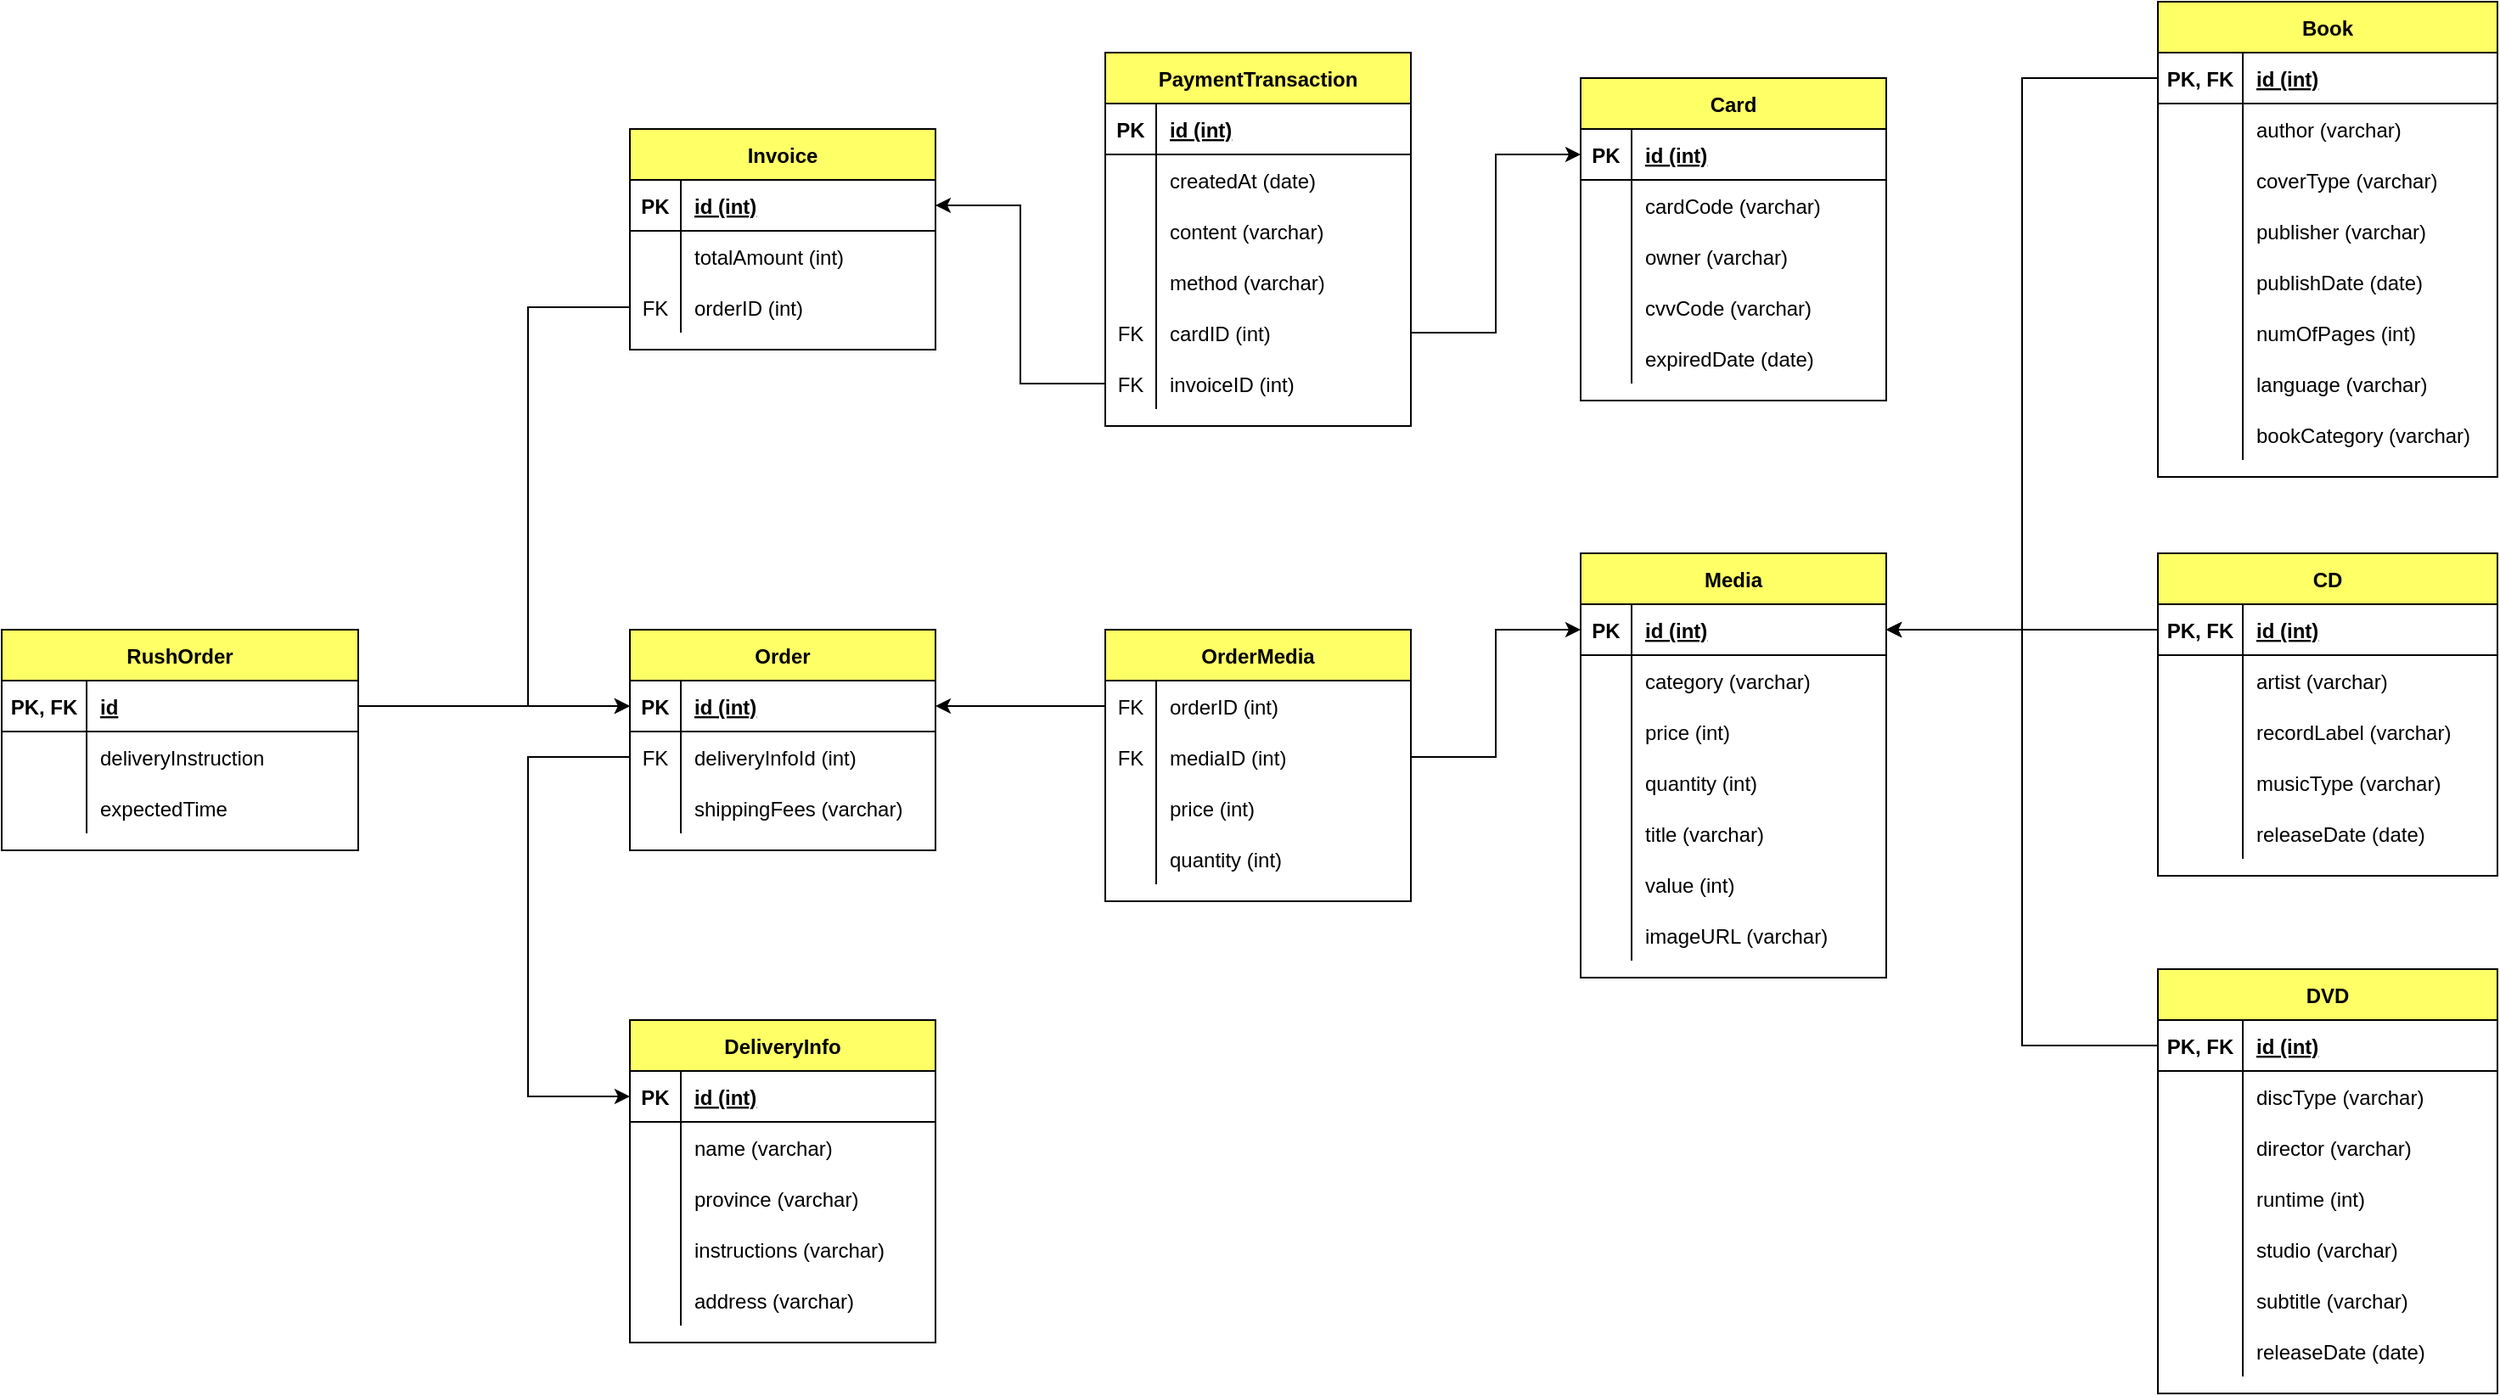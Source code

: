 <mxfile version="13.9.9" type="device"><diagram id="jTxpqxysxHSaUCalRtSN" name="Page-1"><mxGraphModel dx="1326" dy="806" grid="1" gridSize="10" guides="1" tooltips="1" connect="1" arrows="1" fold="1" page="1" pageScale="1" pageWidth="850" pageHeight="1100" math="0" shadow="0"><root><mxCell id="0"/><mxCell id="1" parent="0"/><mxCell id="RI4jL3FnaMd3yiGKj_Gd-1" value="DeliveryInfo" style="shape=table;startSize=30;container=1;collapsible=1;childLayout=tableLayout;fixedRows=1;rowLines=0;fontStyle=1;align=center;resizeLast=1;fillColor=#FFFF66;" parent="1" vertex="1"><mxGeometry x="390" y="710" width="180" height="190" as="geometry"/></mxCell><mxCell id="RI4jL3FnaMd3yiGKj_Gd-2" value="" style="shape=partialRectangle;collapsible=0;dropTarget=0;pointerEvents=0;fillColor=none;top=0;left=0;bottom=1;right=0;points=[[0,0.5],[1,0.5]];portConstraint=eastwest;" parent="RI4jL3FnaMd3yiGKj_Gd-1" vertex="1"><mxGeometry y="30" width="180" height="30" as="geometry"/></mxCell><mxCell id="RI4jL3FnaMd3yiGKj_Gd-3" value="PK" style="shape=partialRectangle;connectable=0;fillColor=none;top=0;left=0;bottom=0;right=0;fontStyle=1;overflow=hidden;" parent="RI4jL3FnaMd3yiGKj_Gd-2" vertex="1"><mxGeometry width="30" height="30" as="geometry"/></mxCell><mxCell id="RI4jL3FnaMd3yiGKj_Gd-4" value="id (int)" style="shape=partialRectangle;connectable=0;fillColor=none;top=0;left=0;bottom=0;right=0;align=left;spacingLeft=6;fontStyle=5;overflow=hidden;" parent="RI4jL3FnaMd3yiGKj_Gd-2" vertex="1"><mxGeometry x="30" width="150" height="30" as="geometry"/></mxCell><mxCell id="RI4jL3FnaMd3yiGKj_Gd-5" value="" style="shape=partialRectangle;collapsible=0;dropTarget=0;pointerEvents=0;fillColor=none;top=0;left=0;bottom=0;right=0;points=[[0,0.5],[1,0.5]];portConstraint=eastwest;" parent="RI4jL3FnaMd3yiGKj_Gd-1" vertex="1"><mxGeometry y="60" width="180" height="30" as="geometry"/></mxCell><mxCell id="RI4jL3FnaMd3yiGKj_Gd-6" value="" style="shape=partialRectangle;connectable=0;fillColor=none;top=0;left=0;bottom=0;right=0;editable=1;overflow=hidden;" parent="RI4jL3FnaMd3yiGKj_Gd-5" vertex="1"><mxGeometry width="30" height="30" as="geometry"/></mxCell><mxCell id="RI4jL3FnaMd3yiGKj_Gd-7" value="name (varchar)" style="shape=partialRectangle;connectable=0;fillColor=none;top=0;left=0;bottom=0;right=0;align=left;spacingLeft=6;overflow=hidden;" parent="RI4jL3FnaMd3yiGKj_Gd-5" vertex="1"><mxGeometry x="30" width="150" height="30" as="geometry"/></mxCell><mxCell id="RI4jL3FnaMd3yiGKj_Gd-8" value="" style="shape=partialRectangle;collapsible=0;dropTarget=0;pointerEvents=0;fillColor=none;top=0;left=0;bottom=0;right=0;points=[[0,0.5],[1,0.5]];portConstraint=eastwest;" parent="RI4jL3FnaMd3yiGKj_Gd-1" vertex="1"><mxGeometry y="90" width="180" height="30" as="geometry"/></mxCell><mxCell id="RI4jL3FnaMd3yiGKj_Gd-9" value="" style="shape=partialRectangle;connectable=0;fillColor=none;top=0;left=0;bottom=0;right=0;editable=1;overflow=hidden;" parent="RI4jL3FnaMd3yiGKj_Gd-8" vertex="1"><mxGeometry width="30" height="30" as="geometry"/></mxCell><mxCell id="RI4jL3FnaMd3yiGKj_Gd-10" value="province (varchar)" style="shape=partialRectangle;connectable=0;fillColor=none;top=0;left=0;bottom=0;right=0;align=left;spacingLeft=6;overflow=hidden;" parent="RI4jL3FnaMd3yiGKj_Gd-8" vertex="1"><mxGeometry x="30" width="150" height="30" as="geometry"/></mxCell><mxCell id="RI4jL3FnaMd3yiGKj_Gd-11" value="" style="shape=partialRectangle;collapsible=0;dropTarget=0;pointerEvents=0;fillColor=none;top=0;left=0;bottom=0;right=0;points=[[0,0.5],[1,0.5]];portConstraint=eastwest;" parent="RI4jL3FnaMd3yiGKj_Gd-1" vertex="1"><mxGeometry y="120" width="180" height="30" as="geometry"/></mxCell><mxCell id="RI4jL3FnaMd3yiGKj_Gd-12" value="" style="shape=partialRectangle;connectable=0;fillColor=none;top=0;left=0;bottom=0;right=0;editable=1;overflow=hidden;" parent="RI4jL3FnaMd3yiGKj_Gd-11" vertex="1"><mxGeometry width="30" height="30" as="geometry"/></mxCell><mxCell id="RI4jL3FnaMd3yiGKj_Gd-13" value="instructions (varchar)" style="shape=partialRectangle;connectable=0;fillColor=none;top=0;left=0;bottom=0;right=0;align=left;spacingLeft=6;overflow=hidden;" parent="RI4jL3FnaMd3yiGKj_Gd-11" vertex="1"><mxGeometry x="30" width="150" height="30" as="geometry"/></mxCell><mxCell id="RI4jL3FnaMd3yiGKj_Gd-15" value="" style="shape=partialRectangle;collapsible=0;dropTarget=0;pointerEvents=0;fillColor=none;top=0;left=0;bottom=0;right=0;points=[[0,0.5],[1,0.5]];portConstraint=eastwest;" parent="RI4jL3FnaMd3yiGKj_Gd-1" vertex="1"><mxGeometry y="150" width="180" height="30" as="geometry"/></mxCell><mxCell id="RI4jL3FnaMd3yiGKj_Gd-16" value="" style="shape=partialRectangle;connectable=0;fillColor=none;top=0;left=0;bottom=0;right=0;editable=1;overflow=hidden;" parent="RI4jL3FnaMd3yiGKj_Gd-15" vertex="1"><mxGeometry width="30" height="30" as="geometry"/></mxCell><mxCell id="RI4jL3FnaMd3yiGKj_Gd-17" value="address (varchar)" style="shape=partialRectangle;connectable=0;fillColor=none;top=0;left=0;bottom=0;right=0;align=left;spacingLeft=6;overflow=hidden;" parent="RI4jL3FnaMd3yiGKj_Gd-15" vertex="1"><mxGeometry x="30" width="150" height="30" as="geometry"/></mxCell><mxCell id="RI4jL3FnaMd3yiGKj_Gd-18" value="Order" style="shape=table;startSize=30;container=1;collapsible=1;childLayout=tableLayout;fixedRows=1;rowLines=0;fontStyle=1;align=center;resizeLast=1;fillColor=#FFFF66;" parent="1" vertex="1"><mxGeometry x="390" y="480" width="180" height="130" as="geometry"/></mxCell><mxCell id="RI4jL3FnaMd3yiGKj_Gd-19" value="" style="shape=partialRectangle;collapsible=0;dropTarget=0;pointerEvents=0;fillColor=none;top=0;left=0;bottom=1;right=0;points=[[0,0.5],[1,0.5]];portConstraint=eastwest;" parent="RI4jL3FnaMd3yiGKj_Gd-18" vertex="1"><mxGeometry y="30" width="180" height="30" as="geometry"/></mxCell><mxCell id="RI4jL3FnaMd3yiGKj_Gd-20" value="PK" style="shape=partialRectangle;connectable=0;fillColor=none;top=0;left=0;bottom=0;right=0;fontStyle=1;overflow=hidden;" parent="RI4jL3FnaMd3yiGKj_Gd-19" vertex="1"><mxGeometry width="30" height="30" as="geometry"/></mxCell><mxCell id="RI4jL3FnaMd3yiGKj_Gd-21" value="id (int)" style="shape=partialRectangle;connectable=0;fillColor=none;top=0;left=0;bottom=0;right=0;align=left;spacingLeft=6;fontStyle=5;overflow=hidden;" parent="RI4jL3FnaMd3yiGKj_Gd-19" vertex="1"><mxGeometry x="30" width="150" height="30" as="geometry"/></mxCell><mxCell id="RI4jL3FnaMd3yiGKj_Gd-25" value="" style="shape=partialRectangle;collapsible=0;dropTarget=0;pointerEvents=0;fillColor=none;top=0;left=0;bottom=0;right=0;points=[[0,0.5],[1,0.5]];portConstraint=eastwest;" parent="RI4jL3FnaMd3yiGKj_Gd-18" vertex="1"><mxGeometry y="60" width="180" height="30" as="geometry"/></mxCell><mxCell id="RI4jL3FnaMd3yiGKj_Gd-26" value="FK" style="shape=partialRectangle;connectable=0;fillColor=none;top=0;left=0;bottom=0;right=0;editable=1;overflow=hidden;" parent="RI4jL3FnaMd3yiGKj_Gd-25" vertex="1"><mxGeometry width="30" height="30" as="geometry"/></mxCell><mxCell id="RI4jL3FnaMd3yiGKj_Gd-27" value="deliveryInfoId (int)" style="shape=partialRectangle;connectable=0;fillColor=none;top=0;left=0;bottom=0;right=0;align=left;spacingLeft=6;overflow=hidden;" parent="RI4jL3FnaMd3yiGKj_Gd-25" vertex="1"><mxGeometry x="30" width="150" height="30" as="geometry"/></mxCell><mxCell id="RI4jL3FnaMd3yiGKj_Gd-22" value="" style="shape=partialRectangle;collapsible=0;dropTarget=0;pointerEvents=0;fillColor=none;top=0;left=0;bottom=0;right=0;points=[[0,0.5],[1,0.5]];portConstraint=eastwest;" parent="RI4jL3FnaMd3yiGKj_Gd-18" vertex="1"><mxGeometry y="90" width="180" height="30" as="geometry"/></mxCell><mxCell id="RI4jL3FnaMd3yiGKj_Gd-23" value="" style="shape=partialRectangle;connectable=0;fillColor=none;top=0;left=0;bottom=0;right=0;editable=1;overflow=hidden;" parent="RI4jL3FnaMd3yiGKj_Gd-22" vertex="1"><mxGeometry width="30" height="30" as="geometry"/></mxCell><mxCell id="RI4jL3FnaMd3yiGKj_Gd-24" value="shippingFees (varchar)" style="shape=partialRectangle;connectable=0;fillColor=none;top=0;left=0;bottom=0;right=0;align=left;spacingLeft=6;overflow=hidden;" parent="RI4jL3FnaMd3yiGKj_Gd-22" vertex="1"><mxGeometry x="30" width="150" height="30" as="geometry"/></mxCell><mxCell id="RI4jL3FnaMd3yiGKj_Gd-37" value="OrderMedia" style="shape=table;startSize=30;container=1;collapsible=1;childLayout=tableLayout;fixedRows=1;rowLines=0;fontStyle=1;align=center;resizeLast=1;fillColor=#FFFF66;" parent="1" vertex="1"><mxGeometry x="670" y="480" width="180" height="160" as="geometry"/></mxCell><mxCell id="RI4jL3FnaMd3yiGKj_Gd-41" value="" style="shape=partialRectangle;collapsible=0;dropTarget=0;pointerEvents=0;fillColor=none;top=0;left=0;bottom=0;right=0;points=[[0,0.5],[1,0.5]];portConstraint=eastwest;" parent="RI4jL3FnaMd3yiGKj_Gd-37" vertex="1"><mxGeometry y="30" width="180" height="30" as="geometry"/></mxCell><mxCell id="RI4jL3FnaMd3yiGKj_Gd-42" value="FK" style="shape=partialRectangle;connectable=0;fillColor=none;top=0;left=0;bottom=0;right=0;editable=1;overflow=hidden;" parent="RI4jL3FnaMd3yiGKj_Gd-41" vertex="1"><mxGeometry width="30" height="30" as="geometry"/></mxCell><mxCell id="RI4jL3FnaMd3yiGKj_Gd-43" value="orderID (int)" style="shape=partialRectangle;connectable=0;fillColor=none;top=0;left=0;bottom=0;right=0;align=left;spacingLeft=6;overflow=hidden;" parent="RI4jL3FnaMd3yiGKj_Gd-41" vertex="1"><mxGeometry x="30" width="150" height="30" as="geometry"/></mxCell><mxCell id="RI4jL3FnaMd3yiGKj_Gd-50" value="" style="shape=partialRectangle;collapsible=0;dropTarget=0;pointerEvents=0;fillColor=none;top=0;left=0;bottom=0;right=0;points=[[0,0.5],[1,0.5]];portConstraint=eastwest;" parent="RI4jL3FnaMd3yiGKj_Gd-37" vertex="1"><mxGeometry y="60" width="180" height="30" as="geometry"/></mxCell><mxCell id="RI4jL3FnaMd3yiGKj_Gd-51" value="FK" style="shape=partialRectangle;connectable=0;fillColor=none;top=0;left=0;bottom=0;right=0;editable=1;overflow=hidden;" parent="RI4jL3FnaMd3yiGKj_Gd-50" vertex="1"><mxGeometry width="30" height="30" as="geometry"/></mxCell><mxCell id="RI4jL3FnaMd3yiGKj_Gd-52" value="mediaID (int)" style="shape=partialRectangle;connectable=0;fillColor=none;top=0;left=0;bottom=0;right=0;align=left;spacingLeft=6;overflow=hidden;" parent="RI4jL3FnaMd3yiGKj_Gd-50" vertex="1"><mxGeometry x="30" width="150" height="30" as="geometry"/></mxCell><mxCell id="RI4jL3FnaMd3yiGKj_Gd-44" value="" style="shape=partialRectangle;collapsible=0;dropTarget=0;pointerEvents=0;fillColor=none;top=0;left=0;bottom=0;right=0;points=[[0,0.5],[1,0.5]];portConstraint=eastwest;" parent="RI4jL3FnaMd3yiGKj_Gd-37" vertex="1"><mxGeometry y="90" width="180" height="30" as="geometry"/></mxCell><mxCell id="RI4jL3FnaMd3yiGKj_Gd-45" value="" style="shape=partialRectangle;connectable=0;fillColor=none;top=0;left=0;bottom=0;right=0;editable=1;overflow=hidden;" parent="RI4jL3FnaMd3yiGKj_Gd-44" vertex="1"><mxGeometry width="30" height="30" as="geometry"/></mxCell><mxCell id="RI4jL3FnaMd3yiGKj_Gd-46" value="price (int)" style="shape=partialRectangle;connectable=0;fillColor=none;top=0;left=0;bottom=0;right=0;align=left;spacingLeft=6;overflow=hidden;" parent="RI4jL3FnaMd3yiGKj_Gd-44" vertex="1"><mxGeometry x="30" width="150" height="30" as="geometry"/></mxCell><mxCell id="RI4jL3FnaMd3yiGKj_Gd-47" value="" style="shape=partialRectangle;collapsible=0;dropTarget=0;pointerEvents=0;fillColor=none;top=0;left=0;bottom=0;right=0;points=[[0,0.5],[1,0.5]];portConstraint=eastwest;" parent="RI4jL3FnaMd3yiGKj_Gd-37" vertex="1"><mxGeometry y="120" width="180" height="30" as="geometry"/></mxCell><mxCell id="RI4jL3FnaMd3yiGKj_Gd-48" value="" style="shape=partialRectangle;connectable=0;fillColor=none;top=0;left=0;bottom=0;right=0;editable=1;overflow=hidden;" parent="RI4jL3FnaMd3yiGKj_Gd-47" vertex="1"><mxGeometry width="30" height="30" as="geometry"/></mxCell><mxCell id="RI4jL3FnaMd3yiGKj_Gd-49" value="quantity (int)" style="shape=partialRectangle;connectable=0;fillColor=none;top=0;left=0;bottom=0;right=0;align=left;spacingLeft=6;overflow=hidden;" parent="RI4jL3FnaMd3yiGKj_Gd-47" vertex="1"><mxGeometry x="30" width="150" height="30" as="geometry"/></mxCell><mxCell id="RI4jL3FnaMd3yiGKj_Gd-53" value="Media" style="shape=table;startSize=30;container=1;collapsible=1;childLayout=tableLayout;fixedRows=1;rowLines=0;fontStyle=1;align=center;resizeLast=1;fillColor=#FFFF66;" parent="1" vertex="1"><mxGeometry x="950" y="435" width="180" height="250" as="geometry"/></mxCell><mxCell id="RI4jL3FnaMd3yiGKj_Gd-54" value="" style="shape=partialRectangle;collapsible=0;dropTarget=0;pointerEvents=0;fillColor=none;top=0;left=0;bottom=1;right=0;points=[[0,0.5],[1,0.5]];portConstraint=eastwest;" parent="RI4jL3FnaMd3yiGKj_Gd-53" vertex="1"><mxGeometry y="30" width="180" height="30" as="geometry"/></mxCell><mxCell id="RI4jL3FnaMd3yiGKj_Gd-55" value="PK" style="shape=partialRectangle;connectable=0;fillColor=none;top=0;left=0;bottom=0;right=0;fontStyle=1;overflow=hidden;" parent="RI4jL3FnaMd3yiGKj_Gd-54" vertex="1"><mxGeometry width="30" height="30" as="geometry"/></mxCell><mxCell id="RI4jL3FnaMd3yiGKj_Gd-56" value="id (int)" style="shape=partialRectangle;connectable=0;fillColor=none;top=0;left=0;bottom=0;right=0;align=left;spacingLeft=6;fontStyle=5;overflow=hidden;" parent="RI4jL3FnaMd3yiGKj_Gd-54" vertex="1"><mxGeometry x="30" width="150" height="30" as="geometry"/></mxCell><mxCell id="RI4jL3FnaMd3yiGKj_Gd-57" value="" style="shape=partialRectangle;collapsible=0;dropTarget=0;pointerEvents=0;fillColor=none;top=0;left=0;bottom=0;right=0;points=[[0,0.5],[1,0.5]];portConstraint=eastwest;" parent="RI4jL3FnaMd3yiGKj_Gd-53" vertex="1"><mxGeometry y="60" width="180" height="30" as="geometry"/></mxCell><mxCell id="RI4jL3FnaMd3yiGKj_Gd-58" value="" style="shape=partialRectangle;connectable=0;fillColor=none;top=0;left=0;bottom=0;right=0;editable=1;overflow=hidden;" parent="RI4jL3FnaMd3yiGKj_Gd-57" vertex="1"><mxGeometry width="30" height="30" as="geometry"/></mxCell><mxCell id="RI4jL3FnaMd3yiGKj_Gd-59" value="category (varchar)" style="shape=partialRectangle;connectable=0;fillColor=none;top=0;left=0;bottom=0;right=0;align=left;spacingLeft=6;overflow=hidden;" parent="RI4jL3FnaMd3yiGKj_Gd-57" vertex="1"><mxGeometry x="30" width="150" height="30" as="geometry"/></mxCell><mxCell id="RI4jL3FnaMd3yiGKj_Gd-60" value="" style="shape=partialRectangle;collapsible=0;dropTarget=0;pointerEvents=0;fillColor=none;top=0;left=0;bottom=0;right=0;points=[[0,0.5],[1,0.5]];portConstraint=eastwest;" parent="RI4jL3FnaMd3yiGKj_Gd-53" vertex="1"><mxGeometry y="90" width="180" height="30" as="geometry"/></mxCell><mxCell id="RI4jL3FnaMd3yiGKj_Gd-61" value="" style="shape=partialRectangle;connectable=0;fillColor=none;top=0;left=0;bottom=0;right=0;editable=1;overflow=hidden;" parent="RI4jL3FnaMd3yiGKj_Gd-60" vertex="1"><mxGeometry width="30" height="30" as="geometry"/></mxCell><mxCell id="RI4jL3FnaMd3yiGKj_Gd-62" value="price (int)" style="shape=partialRectangle;connectable=0;fillColor=none;top=0;left=0;bottom=0;right=0;align=left;spacingLeft=6;overflow=hidden;" parent="RI4jL3FnaMd3yiGKj_Gd-60" vertex="1"><mxGeometry x="30" width="150" height="30" as="geometry"/></mxCell><mxCell id="RI4jL3FnaMd3yiGKj_Gd-63" value="" style="shape=partialRectangle;collapsible=0;dropTarget=0;pointerEvents=0;fillColor=none;top=0;left=0;bottom=0;right=0;points=[[0,0.5],[1,0.5]];portConstraint=eastwest;" parent="RI4jL3FnaMd3yiGKj_Gd-53" vertex="1"><mxGeometry y="120" width="180" height="30" as="geometry"/></mxCell><mxCell id="RI4jL3FnaMd3yiGKj_Gd-64" value="" style="shape=partialRectangle;connectable=0;fillColor=none;top=0;left=0;bottom=0;right=0;editable=1;overflow=hidden;" parent="RI4jL3FnaMd3yiGKj_Gd-63" vertex="1"><mxGeometry width="30" height="30" as="geometry"/></mxCell><mxCell id="RI4jL3FnaMd3yiGKj_Gd-65" value="quantity (int)" style="shape=partialRectangle;connectable=0;fillColor=none;top=0;left=0;bottom=0;right=0;align=left;spacingLeft=6;overflow=hidden;" parent="RI4jL3FnaMd3yiGKj_Gd-63" vertex="1"><mxGeometry x="30" width="150" height="30" as="geometry"/></mxCell><mxCell id="RI4jL3FnaMd3yiGKj_Gd-66" value="" style="shape=partialRectangle;collapsible=0;dropTarget=0;pointerEvents=0;fillColor=none;top=0;left=0;bottom=0;right=0;points=[[0,0.5],[1,0.5]];portConstraint=eastwest;" parent="RI4jL3FnaMd3yiGKj_Gd-53" vertex="1"><mxGeometry y="150" width="180" height="30" as="geometry"/></mxCell><mxCell id="RI4jL3FnaMd3yiGKj_Gd-67" value="" style="shape=partialRectangle;connectable=0;fillColor=none;top=0;left=0;bottom=0;right=0;editable=1;overflow=hidden;" parent="RI4jL3FnaMd3yiGKj_Gd-66" vertex="1"><mxGeometry width="30" height="30" as="geometry"/></mxCell><mxCell id="RI4jL3FnaMd3yiGKj_Gd-68" value="title (varchar)" style="shape=partialRectangle;connectable=0;fillColor=none;top=0;left=0;bottom=0;right=0;align=left;spacingLeft=6;overflow=hidden;" parent="RI4jL3FnaMd3yiGKj_Gd-66" vertex="1"><mxGeometry x="30" width="150" height="30" as="geometry"/></mxCell><mxCell id="RI4jL3FnaMd3yiGKj_Gd-69" value="" style="shape=partialRectangle;collapsible=0;dropTarget=0;pointerEvents=0;fillColor=none;top=0;left=0;bottom=0;right=0;points=[[0,0.5],[1,0.5]];portConstraint=eastwest;" parent="RI4jL3FnaMd3yiGKj_Gd-53" vertex="1"><mxGeometry y="180" width="180" height="30" as="geometry"/></mxCell><mxCell id="RI4jL3FnaMd3yiGKj_Gd-70" value="" style="shape=partialRectangle;connectable=0;fillColor=none;top=0;left=0;bottom=0;right=0;editable=1;overflow=hidden;" parent="RI4jL3FnaMd3yiGKj_Gd-69" vertex="1"><mxGeometry width="30" height="30" as="geometry"/></mxCell><mxCell id="RI4jL3FnaMd3yiGKj_Gd-71" value="value (int)" style="shape=partialRectangle;connectable=0;fillColor=none;top=0;left=0;bottom=0;right=0;align=left;spacingLeft=6;overflow=hidden;" parent="RI4jL3FnaMd3yiGKj_Gd-69" vertex="1"><mxGeometry x="30" width="150" height="30" as="geometry"/></mxCell><mxCell id="RI4jL3FnaMd3yiGKj_Gd-72" value="" style="shape=partialRectangle;collapsible=0;dropTarget=0;pointerEvents=0;fillColor=none;top=0;left=0;bottom=0;right=0;points=[[0,0.5],[1,0.5]];portConstraint=eastwest;" parent="RI4jL3FnaMd3yiGKj_Gd-53" vertex="1"><mxGeometry y="210" width="180" height="30" as="geometry"/></mxCell><mxCell id="RI4jL3FnaMd3yiGKj_Gd-73" value="" style="shape=partialRectangle;connectable=0;fillColor=none;top=0;left=0;bottom=0;right=0;editable=1;overflow=hidden;" parent="RI4jL3FnaMd3yiGKj_Gd-72" vertex="1"><mxGeometry width="30" height="30" as="geometry"/></mxCell><mxCell id="RI4jL3FnaMd3yiGKj_Gd-74" value="imageURL (varchar)" style="shape=partialRectangle;connectable=0;fillColor=none;top=0;left=0;bottom=0;right=0;align=left;spacingLeft=6;overflow=hidden;" parent="RI4jL3FnaMd3yiGKj_Gd-72" vertex="1"><mxGeometry x="30" width="150" height="30" as="geometry"/></mxCell><mxCell id="RI4jL3FnaMd3yiGKj_Gd-75" value="CD" style="shape=table;startSize=30;container=1;collapsible=1;childLayout=tableLayout;fixedRows=1;rowLines=0;fontStyle=1;align=center;resizeLast=1;fillColor=#FFFF66;" parent="1" vertex="1"><mxGeometry x="1290" y="435" width="200" height="190" as="geometry"/></mxCell><mxCell id="RI4jL3FnaMd3yiGKj_Gd-76" value="" style="shape=partialRectangle;collapsible=0;dropTarget=0;pointerEvents=0;fillColor=none;top=0;left=0;bottom=1;right=0;points=[[0,0.5],[1,0.5]];portConstraint=eastwest;" parent="RI4jL3FnaMd3yiGKj_Gd-75" vertex="1"><mxGeometry y="30" width="200" height="30" as="geometry"/></mxCell><mxCell id="RI4jL3FnaMd3yiGKj_Gd-77" value="PK, FK" style="shape=partialRectangle;connectable=0;fillColor=none;top=0;left=0;bottom=0;right=0;fontStyle=1;overflow=hidden;" parent="RI4jL3FnaMd3yiGKj_Gd-76" vertex="1"><mxGeometry width="50" height="30" as="geometry"/></mxCell><mxCell id="RI4jL3FnaMd3yiGKj_Gd-78" value="id (int)" style="shape=partialRectangle;connectable=0;fillColor=none;top=0;left=0;bottom=0;right=0;align=left;spacingLeft=6;fontStyle=5;overflow=hidden;" parent="RI4jL3FnaMd3yiGKj_Gd-76" vertex="1"><mxGeometry x="50" width="150" height="30" as="geometry"/></mxCell><mxCell id="RI4jL3FnaMd3yiGKj_Gd-79" value="" style="shape=partialRectangle;collapsible=0;dropTarget=0;pointerEvents=0;fillColor=none;top=0;left=0;bottom=0;right=0;points=[[0,0.5],[1,0.5]];portConstraint=eastwest;" parent="RI4jL3FnaMd3yiGKj_Gd-75" vertex="1"><mxGeometry y="60" width="200" height="30" as="geometry"/></mxCell><mxCell id="RI4jL3FnaMd3yiGKj_Gd-80" value="" style="shape=partialRectangle;connectable=0;fillColor=none;top=0;left=0;bottom=0;right=0;editable=1;overflow=hidden;" parent="RI4jL3FnaMd3yiGKj_Gd-79" vertex="1"><mxGeometry width="50" height="30" as="geometry"/></mxCell><mxCell id="RI4jL3FnaMd3yiGKj_Gd-81" value="artist (varchar)" style="shape=partialRectangle;connectable=0;fillColor=none;top=0;left=0;bottom=0;right=0;align=left;spacingLeft=6;overflow=hidden;" parent="RI4jL3FnaMd3yiGKj_Gd-79" vertex="1"><mxGeometry x="50" width="150" height="30" as="geometry"/></mxCell><mxCell id="RI4jL3FnaMd3yiGKj_Gd-82" value="" style="shape=partialRectangle;collapsible=0;dropTarget=0;pointerEvents=0;fillColor=none;top=0;left=0;bottom=0;right=0;points=[[0,0.5],[1,0.5]];portConstraint=eastwest;" parent="RI4jL3FnaMd3yiGKj_Gd-75" vertex="1"><mxGeometry y="90" width="200" height="30" as="geometry"/></mxCell><mxCell id="RI4jL3FnaMd3yiGKj_Gd-83" value="" style="shape=partialRectangle;connectable=0;fillColor=none;top=0;left=0;bottom=0;right=0;editable=1;overflow=hidden;" parent="RI4jL3FnaMd3yiGKj_Gd-82" vertex="1"><mxGeometry width="50" height="30" as="geometry"/></mxCell><mxCell id="RI4jL3FnaMd3yiGKj_Gd-84" value="recordLabel (varchar)" style="shape=partialRectangle;connectable=0;fillColor=none;top=0;left=0;bottom=0;right=0;align=left;spacingLeft=6;overflow=hidden;" parent="RI4jL3FnaMd3yiGKj_Gd-82" vertex="1"><mxGeometry x="50" width="150" height="30" as="geometry"/></mxCell><mxCell id="RI4jL3FnaMd3yiGKj_Gd-85" value="" style="shape=partialRectangle;collapsible=0;dropTarget=0;pointerEvents=0;fillColor=none;top=0;left=0;bottom=0;right=0;points=[[0,0.5],[1,0.5]];portConstraint=eastwest;" parent="RI4jL3FnaMd3yiGKj_Gd-75" vertex="1"><mxGeometry y="120" width="200" height="30" as="geometry"/></mxCell><mxCell id="RI4jL3FnaMd3yiGKj_Gd-86" value="" style="shape=partialRectangle;connectable=0;fillColor=none;top=0;left=0;bottom=0;right=0;editable=1;overflow=hidden;" parent="RI4jL3FnaMd3yiGKj_Gd-85" vertex="1"><mxGeometry width="50" height="30" as="geometry"/></mxCell><mxCell id="RI4jL3FnaMd3yiGKj_Gd-87" value="musicType (varchar)" style="shape=partialRectangle;connectable=0;fillColor=none;top=0;left=0;bottom=0;right=0;align=left;spacingLeft=6;overflow=hidden;" parent="RI4jL3FnaMd3yiGKj_Gd-85" vertex="1"><mxGeometry x="50" width="150" height="30" as="geometry"/></mxCell><mxCell id="RI4jL3FnaMd3yiGKj_Gd-88" value="" style="shape=partialRectangle;collapsible=0;dropTarget=0;pointerEvents=0;fillColor=none;top=0;left=0;bottom=0;right=0;points=[[0,0.5],[1,0.5]];portConstraint=eastwest;" parent="RI4jL3FnaMd3yiGKj_Gd-75" vertex="1"><mxGeometry y="150" width="200" height="30" as="geometry"/></mxCell><mxCell id="RI4jL3FnaMd3yiGKj_Gd-89" value="" style="shape=partialRectangle;connectable=0;fillColor=none;top=0;left=0;bottom=0;right=0;editable=1;overflow=hidden;" parent="RI4jL3FnaMd3yiGKj_Gd-88" vertex="1"><mxGeometry width="50" height="30" as="geometry"/></mxCell><mxCell id="RI4jL3FnaMd3yiGKj_Gd-90" value="releaseDate (date)" style="shape=partialRectangle;connectable=0;fillColor=none;top=0;left=0;bottom=0;right=0;align=left;spacingLeft=6;overflow=hidden;" parent="RI4jL3FnaMd3yiGKj_Gd-88" vertex="1"><mxGeometry x="50" width="150" height="30" as="geometry"/></mxCell><mxCell id="RI4jL3FnaMd3yiGKj_Gd-91" value="Book" style="shape=table;startSize=30;container=1;collapsible=1;childLayout=tableLayout;fixedRows=1;rowLines=0;fontStyle=1;align=center;resizeLast=1;fillColor=#FFFF66;" parent="1" vertex="1"><mxGeometry x="1290" y="110" width="200" height="280" as="geometry"/></mxCell><mxCell id="RI4jL3FnaMd3yiGKj_Gd-92" value="" style="shape=partialRectangle;collapsible=0;dropTarget=0;pointerEvents=0;fillColor=none;top=0;left=0;bottom=1;right=0;points=[[0,0.5],[1,0.5]];portConstraint=eastwest;" parent="RI4jL3FnaMd3yiGKj_Gd-91" vertex="1"><mxGeometry y="30" width="200" height="30" as="geometry"/></mxCell><mxCell id="RI4jL3FnaMd3yiGKj_Gd-93" value="PK, FK" style="shape=partialRectangle;connectable=0;fillColor=none;top=0;left=0;bottom=0;right=0;fontStyle=1;overflow=hidden;" parent="RI4jL3FnaMd3yiGKj_Gd-92" vertex="1"><mxGeometry width="50" height="30" as="geometry"/></mxCell><mxCell id="RI4jL3FnaMd3yiGKj_Gd-94" value="id (int)" style="shape=partialRectangle;connectable=0;fillColor=none;top=0;left=0;bottom=0;right=0;align=left;spacingLeft=6;fontStyle=5;overflow=hidden;" parent="RI4jL3FnaMd3yiGKj_Gd-92" vertex="1"><mxGeometry x="50" width="150" height="30" as="geometry"/></mxCell><mxCell id="RI4jL3FnaMd3yiGKj_Gd-95" value="" style="shape=partialRectangle;collapsible=0;dropTarget=0;pointerEvents=0;fillColor=none;top=0;left=0;bottom=0;right=0;points=[[0,0.5],[1,0.5]];portConstraint=eastwest;" parent="RI4jL3FnaMd3yiGKj_Gd-91" vertex="1"><mxGeometry y="60" width="200" height="30" as="geometry"/></mxCell><mxCell id="RI4jL3FnaMd3yiGKj_Gd-96" value="" style="shape=partialRectangle;connectable=0;fillColor=none;top=0;left=0;bottom=0;right=0;editable=1;overflow=hidden;" parent="RI4jL3FnaMd3yiGKj_Gd-95" vertex="1"><mxGeometry width="50" height="30" as="geometry"/></mxCell><mxCell id="RI4jL3FnaMd3yiGKj_Gd-97" value="author (varchar)" style="shape=partialRectangle;connectable=0;fillColor=none;top=0;left=0;bottom=0;right=0;align=left;spacingLeft=6;overflow=hidden;" parent="RI4jL3FnaMd3yiGKj_Gd-95" vertex="1"><mxGeometry x="50" width="150" height="30" as="geometry"/></mxCell><mxCell id="RI4jL3FnaMd3yiGKj_Gd-98" value="" style="shape=partialRectangle;collapsible=0;dropTarget=0;pointerEvents=0;fillColor=none;top=0;left=0;bottom=0;right=0;points=[[0,0.5],[1,0.5]];portConstraint=eastwest;" parent="RI4jL3FnaMd3yiGKj_Gd-91" vertex="1"><mxGeometry y="90" width="200" height="30" as="geometry"/></mxCell><mxCell id="RI4jL3FnaMd3yiGKj_Gd-99" value="" style="shape=partialRectangle;connectable=0;fillColor=none;top=0;left=0;bottom=0;right=0;editable=1;overflow=hidden;" parent="RI4jL3FnaMd3yiGKj_Gd-98" vertex="1"><mxGeometry width="50" height="30" as="geometry"/></mxCell><mxCell id="RI4jL3FnaMd3yiGKj_Gd-100" value="coverType (varchar)" style="shape=partialRectangle;connectable=0;fillColor=none;top=0;left=0;bottom=0;right=0;align=left;spacingLeft=6;overflow=hidden;" parent="RI4jL3FnaMd3yiGKj_Gd-98" vertex="1"><mxGeometry x="50" width="150" height="30" as="geometry"/></mxCell><mxCell id="RI4jL3FnaMd3yiGKj_Gd-101" value="" style="shape=partialRectangle;collapsible=0;dropTarget=0;pointerEvents=0;fillColor=none;top=0;left=0;bottom=0;right=0;points=[[0,0.5],[1,0.5]];portConstraint=eastwest;" parent="RI4jL3FnaMd3yiGKj_Gd-91" vertex="1"><mxGeometry y="120" width="200" height="30" as="geometry"/></mxCell><mxCell id="RI4jL3FnaMd3yiGKj_Gd-102" value="" style="shape=partialRectangle;connectable=0;fillColor=none;top=0;left=0;bottom=0;right=0;editable=1;overflow=hidden;" parent="RI4jL3FnaMd3yiGKj_Gd-101" vertex="1"><mxGeometry width="50" height="30" as="geometry"/></mxCell><mxCell id="RI4jL3FnaMd3yiGKj_Gd-103" value="publisher (varchar)" style="shape=partialRectangle;connectable=0;fillColor=none;top=0;left=0;bottom=0;right=0;align=left;spacingLeft=6;overflow=hidden;" parent="RI4jL3FnaMd3yiGKj_Gd-101" vertex="1"><mxGeometry x="50" width="150" height="30" as="geometry"/></mxCell><mxCell id="RI4jL3FnaMd3yiGKj_Gd-104" value="" style="shape=partialRectangle;collapsible=0;dropTarget=0;pointerEvents=0;fillColor=none;top=0;left=0;bottom=0;right=0;points=[[0,0.5],[1,0.5]];portConstraint=eastwest;" parent="RI4jL3FnaMd3yiGKj_Gd-91" vertex="1"><mxGeometry y="150" width="200" height="30" as="geometry"/></mxCell><mxCell id="RI4jL3FnaMd3yiGKj_Gd-105" value="" style="shape=partialRectangle;connectable=0;fillColor=none;top=0;left=0;bottom=0;right=0;editable=1;overflow=hidden;" parent="RI4jL3FnaMd3yiGKj_Gd-104" vertex="1"><mxGeometry width="50" height="30" as="geometry"/></mxCell><mxCell id="RI4jL3FnaMd3yiGKj_Gd-106" value="publishDate (date)" style="shape=partialRectangle;connectable=0;fillColor=none;top=0;left=0;bottom=0;right=0;align=left;spacingLeft=6;overflow=hidden;" parent="RI4jL3FnaMd3yiGKj_Gd-104" vertex="1"><mxGeometry x="50" width="150" height="30" as="geometry"/></mxCell><mxCell id="RI4jL3FnaMd3yiGKj_Gd-107" value="" style="shape=partialRectangle;collapsible=0;dropTarget=0;pointerEvents=0;fillColor=none;top=0;left=0;bottom=0;right=0;points=[[0,0.5],[1,0.5]];portConstraint=eastwest;" parent="RI4jL3FnaMd3yiGKj_Gd-91" vertex="1"><mxGeometry y="180" width="200" height="30" as="geometry"/></mxCell><mxCell id="RI4jL3FnaMd3yiGKj_Gd-108" value="" style="shape=partialRectangle;connectable=0;fillColor=none;top=0;left=0;bottom=0;right=0;editable=1;overflow=hidden;" parent="RI4jL3FnaMd3yiGKj_Gd-107" vertex="1"><mxGeometry width="50" height="30" as="geometry"/></mxCell><mxCell id="RI4jL3FnaMd3yiGKj_Gd-109" value="numOfPages (int)" style="shape=partialRectangle;connectable=0;fillColor=none;top=0;left=0;bottom=0;right=0;align=left;spacingLeft=6;overflow=hidden;" parent="RI4jL3FnaMd3yiGKj_Gd-107" vertex="1"><mxGeometry x="50" width="150" height="30" as="geometry"/></mxCell><mxCell id="RI4jL3FnaMd3yiGKj_Gd-110" value="" style="shape=partialRectangle;collapsible=0;dropTarget=0;pointerEvents=0;fillColor=none;top=0;left=0;bottom=0;right=0;points=[[0,0.5],[1,0.5]];portConstraint=eastwest;" parent="RI4jL3FnaMd3yiGKj_Gd-91" vertex="1"><mxGeometry y="210" width="200" height="30" as="geometry"/></mxCell><mxCell id="RI4jL3FnaMd3yiGKj_Gd-111" value="" style="shape=partialRectangle;connectable=0;fillColor=none;top=0;left=0;bottom=0;right=0;editable=1;overflow=hidden;" parent="RI4jL3FnaMd3yiGKj_Gd-110" vertex="1"><mxGeometry width="50" height="30" as="geometry"/></mxCell><mxCell id="RI4jL3FnaMd3yiGKj_Gd-112" value="language (varchar)" style="shape=partialRectangle;connectable=0;fillColor=none;top=0;left=0;bottom=0;right=0;align=left;spacingLeft=6;overflow=hidden;" parent="RI4jL3FnaMd3yiGKj_Gd-110" vertex="1"><mxGeometry x="50" width="150" height="30" as="geometry"/></mxCell><mxCell id="RI4jL3FnaMd3yiGKj_Gd-113" value="" style="shape=partialRectangle;collapsible=0;dropTarget=0;pointerEvents=0;fillColor=none;top=0;left=0;bottom=0;right=0;points=[[0,0.5],[1,0.5]];portConstraint=eastwest;" parent="RI4jL3FnaMd3yiGKj_Gd-91" vertex="1"><mxGeometry y="240" width="200" height="30" as="geometry"/></mxCell><mxCell id="RI4jL3FnaMd3yiGKj_Gd-114" value="" style="shape=partialRectangle;connectable=0;fillColor=none;top=0;left=0;bottom=0;right=0;editable=1;overflow=hidden;" parent="RI4jL3FnaMd3yiGKj_Gd-113" vertex="1"><mxGeometry width="50" height="30" as="geometry"/></mxCell><mxCell id="RI4jL3FnaMd3yiGKj_Gd-115" value="bookCategory (varchar)" style="shape=partialRectangle;connectable=0;fillColor=none;top=0;left=0;bottom=0;right=0;align=left;spacingLeft=6;overflow=hidden;" parent="RI4jL3FnaMd3yiGKj_Gd-113" vertex="1"><mxGeometry x="50" width="150" height="30" as="geometry"/></mxCell><mxCell id="RI4jL3FnaMd3yiGKj_Gd-116" value="DVD" style="shape=table;startSize=30;container=1;collapsible=1;childLayout=tableLayout;fixedRows=1;rowLines=0;fontStyle=1;align=center;resizeLast=1;fillColor=#FFFF66;" parent="1" vertex="1"><mxGeometry x="1290" y="680" width="200" height="250" as="geometry"/></mxCell><mxCell id="RI4jL3FnaMd3yiGKj_Gd-117" value="" style="shape=partialRectangle;collapsible=0;dropTarget=0;pointerEvents=0;fillColor=none;top=0;left=0;bottom=1;right=0;points=[[0,0.5],[1,0.5]];portConstraint=eastwest;" parent="RI4jL3FnaMd3yiGKj_Gd-116" vertex="1"><mxGeometry y="30" width="200" height="30" as="geometry"/></mxCell><mxCell id="RI4jL3FnaMd3yiGKj_Gd-118" value="PK, FK" style="shape=partialRectangle;connectable=0;fillColor=none;top=0;left=0;bottom=0;right=0;fontStyle=1;overflow=hidden;" parent="RI4jL3FnaMd3yiGKj_Gd-117" vertex="1"><mxGeometry width="50" height="30" as="geometry"/></mxCell><mxCell id="RI4jL3FnaMd3yiGKj_Gd-119" value="id (int)" style="shape=partialRectangle;connectable=0;fillColor=none;top=0;left=0;bottom=0;right=0;align=left;spacingLeft=6;fontStyle=5;overflow=hidden;" parent="RI4jL3FnaMd3yiGKj_Gd-117" vertex="1"><mxGeometry x="50" width="150" height="30" as="geometry"/></mxCell><mxCell id="RI4jL3FnaMd3yiGKj_Gd-120" value="" style="shape=partialRectangle;collapsible=0;dropTarget=0;pointerEvents=0;fillColor=none;top=0;left=0;bottom=0;right=0;points=[[0,0.5],[1,0.5]];portConstraint=eastwest;" parent="RI4jL3FnaMd3yiGKj_Gd-116" vertex="1"><mxGeometry y="60" width="200" height="30" as="geometry"/></mxCell><mxCell id="RI4jL3FnaMd3yiGKj_Gd-121" value="" style="shape=partialRectangle;connectable=0;fillColor=none;top=0;left=0;bottom=0;right=0;editable=1;overflow=hidden;" parent="RI4jL3FnaMd3yiGKj_Gd-120" vertex="1"><mxGeometry width="50" height="30" as="geometry"/></mxCell><mxCell id="RI4jL3FnaMd3yiGKj_Gd-122" value="discType (varchar)" style="shape=partialRectangle;connectable=0;fillColor=none;top=0;left=0;bottom=0;right=0;align=left;spacingLeft=6;overflow=hidden;" parent="RI4jL3FnaMd3yiGKj_Gd-120" vertex="1"><mxGeometry x="50" width="150" height="30" as="geometry"/></mxCell><mxCell id="RI4jL3FnaMd3yiGKj_Gd-123" value="" style="shape=partialRectangle;collapsible=0;dropTarget=0;pointerEvents=0;fillColor=none;top=0;left=0;bottom=0;right=0;points=[[0,0.5],[1,0.5]];portConstraint=eastwest;" parent="RI4jL3FnaMd3yiGKj_Gd-116" vertex="1"><mxGeometry y="90" width="200" height="30" as="geometry"/></mxCell><mxCell id="RI4jL3FnaMd3yiGKj_Gd-124" value="" style="shape=partialRectangle;connectable=0;fillColor=none;top=0;left=0;bottom=0;right=0;editable=1;overflow=hidden;" parent="RI4jL3FnaMd3yiGKj_Gd-123" vertex="1"><mxGeometry width="50" height="30" as="geometry"/></mxCell><mxCell id="RI4jL3FnaMd3yiGKj_Gd-125" value="director (varchar)" style="shape=partialRectangle;connectable=0;fillColor=none;top=0;left=0;bottom=0;right=0;align=left;spacingLeft=6;overflow=hidden;" parent="RI4jL3FnaMd3yiGKj_Gd-123" vertex="1"><mxGeometry x="50" width="150" height="30" as="geometry"/></mxCell><mxCell id="RI4jL3FnaMd3yiGKj_Gd-126" value="" style="shape=partialRectangle;collapsible=0;dropTarget=0;pointerEvents=0;fillColor=none;top=0;left=0;bottom=0;right=0;points=[[0,0.5],[1,0.5]];portConstraint=eastwest;" parent="RI4jL3FnaMd3yiGKj_Gd-116" vertex="1"><mxGeometry y="120" width="200" height="30" as="geometry"/></mxCell><mxCell id="RI4jL3FnaMd3yiGKj_Gd-127" value="" style="shape=partialRectangle;connectable=0;fillColor=none;top=0;left=0;bottom=0;right=0;editable=1;overflow=hidden;" parent="RI4jL3FnaMd3yiGKj_Gd-126" vertex="1"><mxGeometry width="50" height="30" as="geometry"/></mxCell><mxCell id="RI4jL3FnaMd3yiGKj_Gd-128" value="runtime (int)" style="shape=partialRectangle;connectable=0;fillColor=none;top=0;left=0;bottom=0;right=0;align=left;spacingLeft=6;overflow=hidden;" parent="RI4jL3FnaMd3yiGKj_Gd-126" vertex="1"><mxGeometry x="50" width="150" height="30" as="geometry"/></mxCell><mxCell id="RI4jL3FnaMd3yiGKj_Gd-129" value="" style="shape=partialRectangle;collapsible=0;dropTarget=0;pointerEvents=0;fillColor=none;top=0;left=0;bottom=0;right=0;points=[[0,0.5],[1,0.5]];portConstraint=eastwest;" parent="RI4jL3FnaMd3yiGKj_Gd-116" vertex="1"><mxGeometry y="150" width="200" height="30" as="geometry"/></mxCell><mxCell id="RI4jL3FnaMd3yiGKj_Gd-130" value="" style="shape=partialRectangle;connectable=0;fillColor=none;top=0;left=0;bottom=0;right=0;editable=1;overflow=hidden;" parent="RI4jL3FnaMd3yiGKj_Gd-129" vertex="1"><mxGeometry width="50" height="30" as="geometry"/></mxCell><mxCell id="RI4jL3FnaMd3yiGKj_Gd-131" value="studio (varchar)" style="shape=partialRectangle;connectable=0;fillColor=none;top=0;left=0;bottom=0;right=0;align=left;spacingLeft=6;overflow=hidden;" parent="RI4jL3FnaMd3yiGKj_Gd-129" vertex="1"><mxGeometry x="50" width="150" height="30" as="geometry"/></mxCell><mxCell id="RI4jL3FnaMd3yiGKj_Gd-132" value="" style="shape=partialRectangle;collapsible=0;dropTarget=0;pointerEvents=0;fillColor=none;top=0;left=0;bottom=0;right=0;points=[[0,0.5],[1,0.5]];portConstraint=eastwest;" parent="RI4jL3FnaMd3yiGKj_Gd-116" vertex="1"><mxGeometry y="180" width="200" height="30" as="geometry"/></mxCell><mxCell id="RI4jL3FnaMd3yiGKj_Gd-133" value="" style="shape=partialRectangle;connectable=0;fillColor=none;top=0;left=0;bottom=0;right=0;editable=1;overflow=hidden;" parent="RI4jL3FnaMd3yiGKj_Gd-132" vertex="1"><mxGeometry width="50" height="30" as="geometry"/></mxCell><mxCell id="RI4jL3FnaMd3yiGKj_Gd-134" value="subtitle (varchar)" style="shape=partialRectangle;connectable=0;fillColor=none;top=0;left=0;bottom=0;right=0;align=left;spacingLeft=6;overflow=hidden;" parent="RI4jL3FnaMd3yiGKj_Gd-132" vertex="1"><mxGeometry x="50" width="150" height="30" as="geometry"/></mxCell><mxCell id="RI4jL3FnaMd3yiGKj_Gd-135" value="" style="shape=partialRectangle;collapsible=0;dropTarget=0;pointerEvents=0;fillColor=none;top=0;left=0;bottom=0;right=0;points=[[0,0.5],[1,0.5]];portConstraint=eastwest;" parent="RI4jL3FnaMd3yiGKj_Gd-116" vertex="1"><mxGeometry y="210" width="200" height="30" as="geometry"/></mxCell><mxCell id="RI4jL3FnaMd3yiGKj_Gd-136" value="" style="shape=partialRectangle;connectable=0;fillColor=none;top=0;left=0;bottom=0;right=0;editable=1;overflow=hidden;" parent="RI4jL3FnaMd3yiGKj_Gd-135" vertex="1"><mxGeometry width="50" height="30" as="geometry"/></mxCell><mxCell id="RI4jL3FnaMd3yiGKj_Gd-137" value="releaseDate (date)" style="shape=partialRectangle;connectable=0;fillColor=none;top=0;left=0;bottom=0;right=0;align=left;spacingLeft=6;overflow=hidden;" parent="RI4jL3FnaMd3yiGKj_Gd-135" vertex="1"><mxGeometry x="50" width="150" height="30" as="geometry"/></mxCell><mxCell id="RI4jL3FnaMd3yiGKj_Gd-138" value="Invoice" style="shape=table;startSize=30;container=1;collapsible=1;childLayout=tableLayout;fixedRows=1;rowLines=0;fontStyle=1;align=center;resizeLast=1;fillColor=#FFFF66;" parent="1" vertex="1"><mxGeometry x="390" y="185" width="180" height="130" as="geometry"/></mxCell><mxCell id="RI4jL3FnaMd3yiGKj_Gd-139" value="" style="shape=partialRectangle;collapsible=0;dropTarget=0;pointerEvents=0;fillColor=none;top=0;left=0;bottom=1;right=0;points=[[0,0.5],[1,0.5]];portConstraint=eastwest;" parent="RI4jL3FnaMd3yiGKj_Gd-138" vertex="1"><mxGeometry y="30" width="180" height="30" as="geometry"/></mxCell><mxCell id="RI4jL3FnaMd3yiGKj_Gd-140" value="PK" style="shape=partialRectangle;connectable=0;fillColor=none;top=0;left=0;bottom=0;right=0;fontStyle=1;overflow=hidden;" parent="RI4jL3FnaMd3yiGKj_Gd-139" vertex="1"><mxGeometry width="30" height="30" as="geometry"/></mxCell><mxCell id="RI4jL3FnaMd3yiGKj_Gd-141" value="id (int)" style="shape=partialRectangle;connectable=0;fillColor=none;top=0;left=0;bottom=0;right=0;align=left;spacingLeft=6;fontStyle=5;overflow=hidden;" parent="RI4jL3FnaMd3yiGKj_Gd-139" vertex="1"><mxGeometry x="30" width="150" height="30" as="geometry"/></mxCell><mxCell id="RI4jL3FnaMd3yiGKj_Gd-142" value="" style="shape=partialRectangle;collapsible=0;dropTarget=0;pointerEvents=0;fillColor=none;top=0;left=0;bottom=0;right=0;points=[[0,0.5],[1,0.5]];portConstraint=eastwest;" parent="RI4jL3FnaMd3yiGKj_Gd-138" vertex="1"><mxGeometry y="60" width="180" height="30" as="geometry"/></mxCell><mxCell id="RI4jL3FnaMd3yiGKj_Gd-143" value="" style="shape=partialRectangle;connectable=0;fillColor=none;top=0;left=0;bottom=0;right=0;editable=1;overflow=hidden;" parent="RI4jL3FnaMd3yiGKj_Gd-142" vertex="1"><mxGeometry width="30" height="30" as="geometry"/></mxCell><mxCell id="RI4jL3FnaMd3yiGKj_Gd-144" value="totalAmount (int)" style="shape=partialRectangle;connectable=0;fillColor=none;top=0;left=0;bottom=0;right=0;align=left;spacingLeft=6;overflow=hidden;" parent="RI4jL3FnaMd3yiGKj_Gd-142" vertex="1"><mxGeometry x="30" width="150" height="30" as="geometry"/></mxCell><mxCell id="RI4jL3FnaMd3yiGKj_Gd-145" value="" style="shape=partialRectangle;collapsible=0;dropTarget=0;pointerEvents=0;fillColor=none;top=0;left=0;bottom=0;right=0;points=[[0,0.5],[1,0.5]];portConstraint=eastwest;" parent="RI4jL3FnaMd3yiGKj_Gd-138" vertex="1"><mxGeometry y="90" width="180" height="30" as="geometry"/></mxCell><mxCell id="RI4jL3FnaMd3yiGKj_Gd-146" value="FK" style="shape=partialRectangle;connectable=0;fillColor=none;top=0;left=0;bottom=0;right=0;editable=1;overflow=hidden;" parent="RI4jL3FnaMd3yiGKj_Gd-145" vertex="1"><mxGeometry width="30" height="30" as="geometry"/></mxCell><mxCell id="RI4jL3FnaMd3yiGKj_Gd-147" value="orderID (int)" style="shape=partialRectangle;connectable=0;fillColor=none;top=0;left=0;bottom=0;right=0;align=left;spacingLeft=6;overflow=hidden;" parent="RI4jL3FnaMd3yiGKj_Gd-145" vertex="1"><mxGeometry x="30" width="150" height="30" as="geometry"/></mxCell><mxCell id="RI4jL3FnaMd3yiGKj_Gd-151" value="PaymentTransaction" style="shape=table;startSize=30;container=1;collapsible=1;childLayout=tableLayout;fixedRows=1;rowLines=0;fontStyle=1;align=center;resizeLast=1;fillColor=#FFFF66;" parent="1" vertex="1"><mxGeometry x="670" y="140" width="180" height="220" as="geometry"/></mxCell><mxCell id="RI4jL3FnaMd3yiGKj_Gd-152" value="" style="shape=partialRectangle;collapsible=0;dropTarget=0;pointerEvents=0;fillColor=none;top=0;left=0;bottom=1;right=0;points=[[0,0.5],[1,0.5]];portConstraint=eastwest;" parent="RI4jL3FnaMd3yiGKj_Gd-151" vertex="1"><mxGeometry y="30" width="180" height="30" as="geometry"/></mxCell><mxCell id="RI4jL3FnaMd3yiGKj_Gd-153" value="PK" style="shape=partialRectangle;connectable=0;fillColor=none;top=0;left=0;bottom=0;right=0;fontStyle=1;overflow=hidden;" parent="RI4jL3FnaMd3yiGKj_Gd-152" vertex="1"><mxGeometry width="30" height="30" as="geometry"/></mxCell><mxCell id="RI4jL3FnaMd3yiGKj_Gd-154" value="id (int)" style="shape=partialRectangle;connectable=0;fillColor=none;top=0;left=0;bottom=0;right=0;align=left;spacingLeft=6;fontStyle=5;overflow=hidden;" parent="RI4jL3FnaMd3yiGKj_Gd-152" vertex="1"><mxGeometry x="30" width="150" height="30" as="geometry"/></mxCell><mxCell id="RI4jL3FnaMd3yiGKj_Gd-155" value="" style="shape=partialRectangle;collapsible=0;dropTarget=0;pointerEvents=0;fillColor=none;top=0;left=0;bottom=0;right=0;points=[[0,0.5],[1,0.5]];portConstraint=eastwest;" parent="RI4jL3FnaMd3yiGKj_Gd-151" vertex="1"><mxGeometry y="60" width="180" height="30" as="geometry"/></mxCell><mxCell id="RI4jL3FnaMd3yiGKj_Gd-156" value="" style="shape=partialRectangle;connectable=0;fillColor=none;top=0;left=0;bottom=0;right=0;editable=1;overflow=hidden;" parent="RI4jL3FnaMd3yiGKj_Gd-155" vertex="1"><mxGeometry width="30" height="30" as="geometry"/></mxCell><mxCell id="RI4jL3FnaMd3yiGKj_Gd-157" value="createdAt (date)" style="shape=partialRectangle;connectable=0;fillColor=none;top=0;left=0;bottom=0;right=0;align=left;spacingLeft=6;overflow=hidden;" parent="RI4jL3FnaMd3yiGKj_Gd-155" vertex="1"><mxGeometry x="30" width="150" height="30" as="geometry"/></mxCell><mxCell id="RI4jL3FnaMd3yiGKj_Gd-158" value="" style="shape=partialRectangle;collapsible=0;dropTarget=0;pointerEvents=0;fillColor=none;top=0;left=0;bottom=0;right=0;points=[[0,0.5],[1,0.5]];portConstraint=eastwest;" parent="RI4jL3FnaMd3yiGKj_Gd-151" vertex="1"><mxGeometry y="90" width="180" height="30" as="geometry"/></mxCell><mxCell id="RI4jL3FnaMd3yiGKj_Gd-159" value="" style="shape=partialRectangle;connectable=0;fillColor=none;top=0;left=0;bottom=0;right=0;editable=1;overflow=hidden;" parent="RI4jL3FnaMd3yiGKj_Gd-158" vertex="1"><mxGeometry width="30" height="30" as="geometry"/></mxCell><mxCell id="RI4jL3FnaMd3yiGKj_Gd-160" value="content (varchar)" style="shape=partialRectangle;connectable=0;fillColor=none;top=0;left=0;bottom=0;right=0;align=left;spacingLeft=6;overflow=hidden;" parent="RI4jL3FnaMd3yiGKj_Gd-158" vertex="1"><mxGeometry x="30" width="150" height="30" as="geometry"/></mxCell><mxCell id="RI4jL3FnaMd3yiGKj_Gd-161" value="" style="shape=partialRectangle;collapsible=0;dropTarget=0;pointerEvents=0;fillColor=none;top=0;left=0;bottom=0;right=0;points=[[0,0.5],[1,0.5]];portConstraint=eastwest;" parent="RI4jL3FnaMd3yiGKj_Gd-151" vertex="1"><mxGeometry y="120" width="180" height="30" as="geometry"/></mxCell><mxCell id="RI4jL3FnaMd3yiGKj_Gd-162" value="" style="shape=partialRectangle;connectable=0;fillColor=none;top=0;left=0;bottom=0;right=0;editable=1;overflow=hidden;" parent="RI4jL3FnaMd3yiGKj_Gd-161" vertex="1"><mxGeometry width="30" height="30" as="geometry"/></mxCell><mxCell id="RI4jL3FnaMd3yiGKj_Gd-163" value="method (varchar)" style="shape=partialRectangle;connectable=0;fillColor=none;top=0;left=0;bottom=0;right=0;align=left;spacingLeft=6;overflow=hidden;" parent="RI4jL3FnaMd3yiGKj_Gd-161" vertex="1"><mxGeometry x="30" width="150" height="30" as="geometry"/></mxCell><mxCell id="RI4jL3FnaMd3yiGKj_Gd-164" value="" style="shape=partialRectangle;collapsible=0;dropTarget=0;pointerEvents=0;fillColor=none;top=0;left=0;bottom=0;right=0;points=[[0,0.5],[1,0.5]];portConstraint=eastwest;" parent="RI4jL3FnaMd3yiGKj_Gd-151" vertex="1"><mxGeometry y="150" width="180" height="30" as="geometry"/></mxCell><mxCell id="RI4jL3FnaMd3yiGKj_Gd-165" value="FK" style="shape=partialRectangle;connectable=0;fillColor=none;top=0;left=0;bottom=0;right=0;editable=1;overflow=hidden;" parent="RI4jL3FnaMd3yiGKj_Gd-164" vertex="1"><mxGeometry width="30" height="30" as="geometry"/></mxCell><mxCell id="RI4jL3FnaMd3yiGKj_Gd-166" value="cardID (int)" style="shape=partialRectangle;connectable=0;fillColor=none;top=0;left=0;bottom=0;right=0;align=left;spacingLeft=6;overflow=hidden;" parent="RI4jL3FnaMd3yiGKj_Gd-164" vertex="1"><mxGeometry x="30" width="150" height="30" as="geometry"/></mxCell><mxCell id="RI4jL3FnaMd3yiGKj_Gd-167" value="" style="shape=partialRectangle;collapsible=0;dropTarget=0;pointerEvents=0;fillColor=none;top=0;left=0;bottom=0;right=0;points=[[0,0.5],[1,0.5]];portConstraint=eastwest;" parent="RI4jL3FnaMd3yiGKj_Gd-151" vertex="1"><mxGeometry y="180" width="180" height="30" as="geometry"/></mxCell><mxCell id="RI4jL3FnaMd3yiGKj_Gd-168" value="FK" style="shape=partialRectangle;connectable=0;fillColor=none;top=0;left=0;bottom=0;right=0;editable=1;overflow=hidden;" parent="RI4jL3FnaMd3yiGKj_Gd-167" vertex="1"><mxGeometry width="30" height="30" as="geometry"/></mxCell><mxCell id="RI4jL3FnaMd3yiGKj_Gd-169" value="invoiceID (int)" style="shape=partialRectangle;connectable=0;fillColor=none;top=0;left=0;bottom=0;right=0;align=left;spacingLeft=6;overflow=hidden;" parent="RI4jL3FnaMd3yiGKj_Gd-167" vertex="1"><mxGeometry x="30" width="150" height="30" as="geometry"/></mxCell><mxCell id="RI4jL3FnaMd3yiGKj_Gd-170" value="Card" style="shape=table;startSize=30;container=1;collapsible=1;childLayout=tableLayout;fixedRows=1;rowLines=0;fontStyle=1;align=center;resizeLast=1;fillColor=#FFFF66;" parent="1" vertex="1"><mxGeometry x="950" y="155" width="180" height="190" as="geometry"/></mxCell><mxCell id="RI4jL3FnaMd3yiGKj_Gd-171" value="" style="shape=partialRectangle;collapsible=0;dropTarget=0;pointerEvents=0;fillColor=none;top=0;left=0;bottom=1;right=0;points=[[0,0.5],[1,0.5]];portConstraint=eastwest;" parent="RI4jL3FnaMd3yiGKj_Gd-170" vertex="1"><mxGeometry y="30" width="180" height="30" as="geometry"/></mxCell><mxCell id="RI4jL3FnaMd3yiGKj_Gd-172" value="PK" style="shape=partialRectangle;connectable=0;fillColor=none;top=0;left=0;bottom=0;right=0;fontStyle=1;overflow=hidden;" parent="RI4jL3FnaMd3yiGKj_Gd-171" vertex="1"><mxGeometry width="30" height="30" as="geometry"/></mxCell><mxCell id="RI4jL3FnaMd3yiGKj_Gd-173" value="id (int)" style="shape=partialRectangle;connectable=0;fillColor=none;top=0;left=0;bottom=0;right=0;align=left;spacingLeft=6;fontStyle=5;overflow=hidden;" parent="RI4jL3FnaMd3yiGKj_Gd-171" vertex="1"><mxGeometry x="30" width="150" height="30" as="geometry"/></mxCell><mxCell id="RI4jL3FnaMd3yiGKj_Gd-174" value="" style="shape=partialRectangle;collapsible=0;dropTarget=0;pointerEvents=0;fillColor=none;top=0;left=0;bottom=0;right=0;points=[[0,0.5],[1,0.5]];portConstraint=eastwest;" parent="RI4jL3FnaMd3yiGKj_Gd-170" vertex="1"><mxGeometry y="60" width="180" height="30" as="geometry"/></mxCell><mxCell id="RI4jL3FnaMd3yiGKj_Gd-175" value="" style="shape=partialRectangle;connectable=0;fillColor=none;top=0;left=0;bottom=0;right=0;editable=1;overflow=hidden;" parent="RI4jL3FnaMd3yiGKj_Gd-174" vertex="1"><mxGeometry width="30" height="30" as="geometry"/></mxCell><mxCell id="RI4jL3FnaMd3yiGKj_Gd-176" value="cardCode (varchar)" style="shape=partialRectangle;connectable=0;fillColor=none;top=0;left=0;bottom=0;right=0;align=left;spacingLeft=6;overflow=hidden;" parent="RI4jL3FnaMd3yiGKj_Gd-174" vertex="1"><mxGeometry x="30" width="150" height="30" as="geometry"/></mxCell><mxCell id="RI4jL3FnaMd3yiGKj_Gd-177" value="" style="shape=partialRectangle;collapsible=0;dropTarget=0;pointerEvents=0;fillColor=none;top=0;left=0;bottom=0;right=0;points=[[0,0.5],[1,0.5]];portConstraint=eastwest;" parent="RI4jL3FnaMd3yiGKj_Gd-170" vertex="1"><mxGeometry y="90" width="180" height="30" as="geometry"/></mxCell><mxCell id="RI4jL3FnaMd3yiGKj_Gd-178" value="" style="shape=partialRectangle;connectable=0;fillColor=none;top=0;left=0;bottom=0;right=0;editable=1;overflow=hidden;" parent="RI4jL3FnaMd3yiGKj_Gd-177" vertex="1"><mxGeometry width="30" height="30" as="geometry"/></mxCell><mxCell id="RI4jL3FnaMd3yiGKj_Gd-179" value="owner (varchar)" style="shape=partialRectangle;connectable=0;fillColor=none;top=0;left=0;bottom=0;right=0;align=left;spacingLeft=6;overflow=hidden;" parent="RI4jL3FnaMd3yiGKj_Gd-177" vertex="1"><mxGeometry x="30" width="150" height="30" as="geometry"/></mxCell><mxCell id="RI4jL3FnaMd3yiGKj_Gd-180" value="" style="shape=partialRectangle;collapsible=0;dropTarget=0;pointerEvents=0;fillColor=none;top=0;left=0;bottom=0;right=0;points=[[0,0.5],[1,0.5]];portConstraint=eastwest;" parent="RI4jL3FnaMd3yiGKj_Gd-170" vertex="1"><mxGeometry y="120" width="180" height="30" as="geometry"/></mxCell><mxCell id="RI4jL3FnaMd3yiGKj_Gd-181" value="" style="shape=partialRectangle;connectable=0;fillColor=none;top=0;left=0;bottom=0;right=0;editable=1;overflow=hidden;" parent="RI4jL3FnaMd3yiGKj_Gd-180" vertex="1"><mxGeometry width="30" height="30" as="geometry"/></mxCell><mxCell id="RI4jL3FnaMd3yiGKj_Gd-182" value="cvvCode (varchar)" style="shape=partialRectangle;connectable=0;fillColor=none;top=0;left=0;bottom=0;right=0;align=left;spacingLeft=6;overflow=hidden;" parent="RI4jL3FnaMd3yiGKj_Gd-180" vertex="1"><mxGeometry x="30" width="150" height="30" as="geometry"/></mxCell><mxCell id="RI4jL3FnaMd3yiGKj_Gd-183" value="" style="shape=partialRectangle;collapsible=0;dropTarget=0;pointerEvents=0;fillColor=none;top=0;left=0;bottom=0;right=0;points=[[0,0.5],[1,0.5]];portConstraint=eastwest;" parent="RI4jL3FnaMd3yiGKj_Gd-170" vertex="1"><mxGeometry y="150" width="180" height="30" as="geometry"/></mxCell><mxCell id="RI4jL3FnaMd3yiGKj_Gd-184" value="" style="shape=partialRectangle;connectable=0;fillColor=none;top=0;left=0;bottom=0;right=0;editable=1;overflow=hidden;" parent="RI4jL3FnaMd3yiGKj_Gd-183" vertex="1"><mxGeometry width="30" height="30" as="geometry"/></mxCell><mxCell id="RI4jL3FnaMd3yiGKj_Gd-185" value="expiredDate (date)" style="shape=partialRectangle;connectable=0;fillColor=none;top=0;left=0;bottom=0;right=0;align=left;spacingLeft=6;overflow=hidden;" parent="RI4jL3FnaMd3yiGKj_Gd-183" vertex="1"><mxGeometry x="30" width="150" height="30" as="geometry"/></mxCell><mxCell id="Yrd8O1a7aXpghtq1d6GM-1" style="edgeStyle=orthogonalEdgeStyle;rounded=0;orthogonalLoop=1;jettySize=auto;html=1;exitX=1;exitY=0.5;exitDx=0;exitDy=0;" parent="1" source="RI4jL3FnaMd3yiGKj_Gd-50" target="RI4jL3FnaMd3yiGKj_Gd-54" edge="1"><mxGeometry relative="1" as="geometry"/></mxCell><mxCell id="Yrd8O1a7aXpghtq1d6GM-2" style="edgeStyle=orthogonalEdgeStyle;rounded=0;orthogonalLoop=1;jettySize=auto;html=1;exitX=0;exitY=0.5;exitDx=0;exitDy=0;" parent="1" source="RI4jL3FnaMd3yiGKj_Gd-41" target="RI4jL3FnaMd3yiGKj_Gd-19" edge="1"><mxGeometry relative="1" as="geometry"/></mxCell><mxCell id="Yrd8O1a7aXpghtq1d6GM-3" style="edgeStyle=orthogonalEdgeStyle;rounded=0;orthogonalLoop=1;jettySize=auto;html=1;exitX=0;exitY=0.5;exitDx=0;exitDy=0;entryX=0;entryY=0.5;entryDx=0;entryDy=0;" parent="1" source="RI4jL3FnaMd3yiGKj_Gd-25" target="RI4jL3FnaMd3yiGKj_Gd-2" edge="1"><mxGeometry relative="1" as="geometry"><Array as="points"><mxPoint x="330" y="555"/><mxPoint x="330" y="755"/></Array></mxGeometry></mxCell><mxCell id="Yrd8O1a7aXpghtq1d6GM-4" style="edgeStyle=orthogonalEdgeStyle;rounded=0;orthogonalLoop=1;jettySize=auto;html=1;exitX=0;exitY=0.5;exitDx=0;exitDy=0;" parent="1" source="RI4jL3FnaMd3yiGKj_Gd-92" target="RI4jL3FnaMd3yiGKj_Gd-54" edge="1"><mxGeometry relative="1" as="geometry"/></mxCell><mxCell id="Yrd8O1a7aXpghtq1d6GM-5" style="edgeStyle=orthogonalEdgeStyle;rounded=0;orthogonalLoop=1;jettySize=auto;html=1;exitX=0;exitY=0.5;exitDx=0;exitDy=0;" parent="1" source="RI4jL3FnaMd3yiGKj_Gd-76" target="RI4jL3FnaMd3yiGKj_Gd-54" edge="1"><mxGeometry relative="1" as="geometry"/></mxCell><mxCell id="Yrd8O1a7aXpghtq1d6GM-6" style="edgeStyle=orthogonalEdgeStyle;rounded=0;orthogonalLoop=1;jettySize=auto;html=1;exitX=0;exitY=0.5;exitDx=0;exitDy=0;" parent="1" source="RI4jL3FnaMd3yiGKj_Gd-117" target="RI4jL3FnaMd3yiGKj_Gd-54" edge="1"><mxGeometry relative="1" as="geometry"/></mxCell><mxCell id="Yrd8O1a7aXpghtq1d6GM-7" style="edgeStyle=orthogonalEdgeStyle;rounded=0;orthogonalLoop=1;jettySize=auto;html=1;exitX=1;exitY=0.5;exitDx=0;exitDy=0;" parent="1" source="RI4jL3FnaMd3yiGKj_Gd-164" target="RI4jL3FnaMd3yiGKj_Gd-171" edge="1"><mxGeometry relative="1" as="geometry"/></mxCell><mxCell id="Yrd8O1a7aXpghtq1d6GM-8" style="edgeStyle=orthogonalEdgeStyle;rounded=0;orthogonalLoop=1;jettySize=auto;html=1;exitX=0;exitY=0.5;exitDx=0;exitDy=0;" parent="1" source="RI4jL3FnaMd3yiGKj_Gd-167" target="RI4jL3FnaMd3yiGKj_Gd-139" edge="1"><mxGeometry relative="1" as="geometry"/></mxCell><mxCell id="Yrd8O1a7aXpghtq1d6GM-10" style="edgeStyle=orthogonalEdgeStyle;rounded=0;orthogonalLoop=1;jettySize=auto;html=1;exitX=0;exitY=0.5;exitDx=0;exitDy=0;entryX=0;entryY=0.5;entryDx=0;entryDy=0;" parent="1" source="RI4jL3FnaMd3yiGKj_Gd-145" target="RI4jL3FnaMd3yiGKj_Gd-19" edge="1"><mxGeometry relative="1" as="geometry"><Array as="points"><mxPoint x="330" y="290"/><mxPoint x="330" y="525"/></Array></mxGeometry></mxCell><mxCell id="q0yjtgcVBMm_AcOqLFgb-1" value="RushOrder" style="shape=table;startSize=30;container=1;collapsible=1;childLayout=tableLayout;fixedRows=1;rowLines=0;fontStyle=1;align=center;resizeLast=1;fillColor=#FFFF66;" vertex="1" parent="1"><mxGeometry x="20" y="480" width="210" height="130" as="geometry"/></mxCell><mxCell id="q0yjtgcVBMm_AcOqLFgb-2" value="" style="shape=partialRectangle;collapsible=0;dropTarget=0;pointerEvents=0;fillColor=none;top=0;left=0;bottom=1;right=0;points=[[0,0.5],[1,0.5]];portConstraint=eastwest;" vertex="1" parent="q0yjtgcVBMm_AcOqLFgb-1"><mxGeometry y="30" width="210" height="30" as="geometry"/></mxCell><mxCell id="q0yjtgcVBMm_AcOqLFgb-3" value="PK, FK" style="shape=partialRectangle;connectable=0;fillColor=none;top=0;left=0;bottom=0;right=0;fontStyle=1;overflow=hidden;" vertex="1" parent="q0yjtgcVBMm_AcOqLFgb-2"><mxGeometry width="50" height="30" as="geometry"/></mxCell><mxCell id="q0yjtgcVBMm_AcOqLFgb-4" value="id" style="shape=partialRectangle;connectable=0;fillColor=none;top=0;left=0;bottom=0;right=0;align=left;spacingLeft=6;fontStyle=5;overflow=hidden;" vertex="1" parent="q0yjtgcVBMm_AcOqLFgb-2"><mxGeometry x="50" width="160" height="30" as="geometry"/></mxCell><mxCell id="q0yjtgcVBMm_AcOqLFgb-5" value="" style="shape=partialRectangle;collapsible=0;dropTarget=0;pointerEvents=0;fillColor=none;top=0;left=0;bottom=0;right=0;points=[[0,0.5],[1,0.5]];portConstraint=eastwest;" vertex="1" parent="q0yjtgcVBMm_AcOqLFgb-1"><mxGeometry y="60" width="210" height="30" as="geometry"/></mxCell><mxCell id="q0yjtgcVBMm_AcOqLFgb-6" value="" style="shape=partialRectangle;connectable=0;fillColor=none;top=0;left=0;bottom=0;right=0;editable=1;overflow=hidden;" vertex="1" parent="q0yjtgcVBMm_AcOqLFgb-5"><mxGeometry width="50" height="30" as="geometry"/></mxCell><mxCell id="q0yjtgcVBMm_AcOqLFgb-7" value="deliveryInstruction" style="shape=partialRectangle;connectable=0;fillColor=none;top=0;left=0;bottom=0;right=0;align=left;spacingLeft=6;overflow=hidden;" vertex="1" parent="q0yjtgcVBMm_AcOqLFgb-5"><mxGeometry x="50" width="160" height="30" as="geometry"/></mxCell><mxCell id="q0yjtgcVBMm_AcOqLFgb-8" value="" style="shape=partialRectangle;collapsible=0;dropTarget=0;pointerEvents=0;fillColor=none;top=0;left=0;bottom=0;right=0;points=[[0,0.5],[1,0.5]];portConstraint=eastwest;" vertex="1" parent="q0yjtgcVBMm_AcOqLFgb-1"><mxGeometry y="90" width="210" height="30" as="geometry"/></mxCell><mxCell id="q0yjtgcVBMm_AcOqLFgb-9" value="" style="shape=partialRectangle;connectable=0;fillColor=none;top=0;left=0;bottom=0;right=0;editable=1;overflow=hidden;" vertex="1" parent="q0yjtgcVBMm_AcOqLFgb-8"><mxGeometry width="50" height="30" as="geometry"/></mxCell><mxCell id="q0yjtgcVBMm_AcOqLFgb-10" value="expectedTime" style="shape=partialRectangle;connectable=0;fillColor=none;top=0;left=0;bottom=0;right=0;align=left;spacingLeft=6;overflow=hidden;" vertex="1" parent="q0yjtgcVBMm_AcOqLFgb-8"><mxGeometry x="50" width="160" height="30" as="geometry"/></mxCell><mxCell id="q0yjtgcVBMm_AcOqLFgb-11" style="edgeStyle=orthogonalEdgeStyle;rounded=0;orthogonalLoop=1;jettySize=auto;html=1;exitX=1;exitY=0.5;exitDx=0;exitDy=0;" edge="1" parent="1" source="q0yjtgcVBMm_AcOqLFgb-2" target="RI4jL3FnaMd3yiGKj_Gd-19"><mxGeometry relative="1" as="geometry"/></mxCell></root></mxGraphModel></diagram></mxfile>